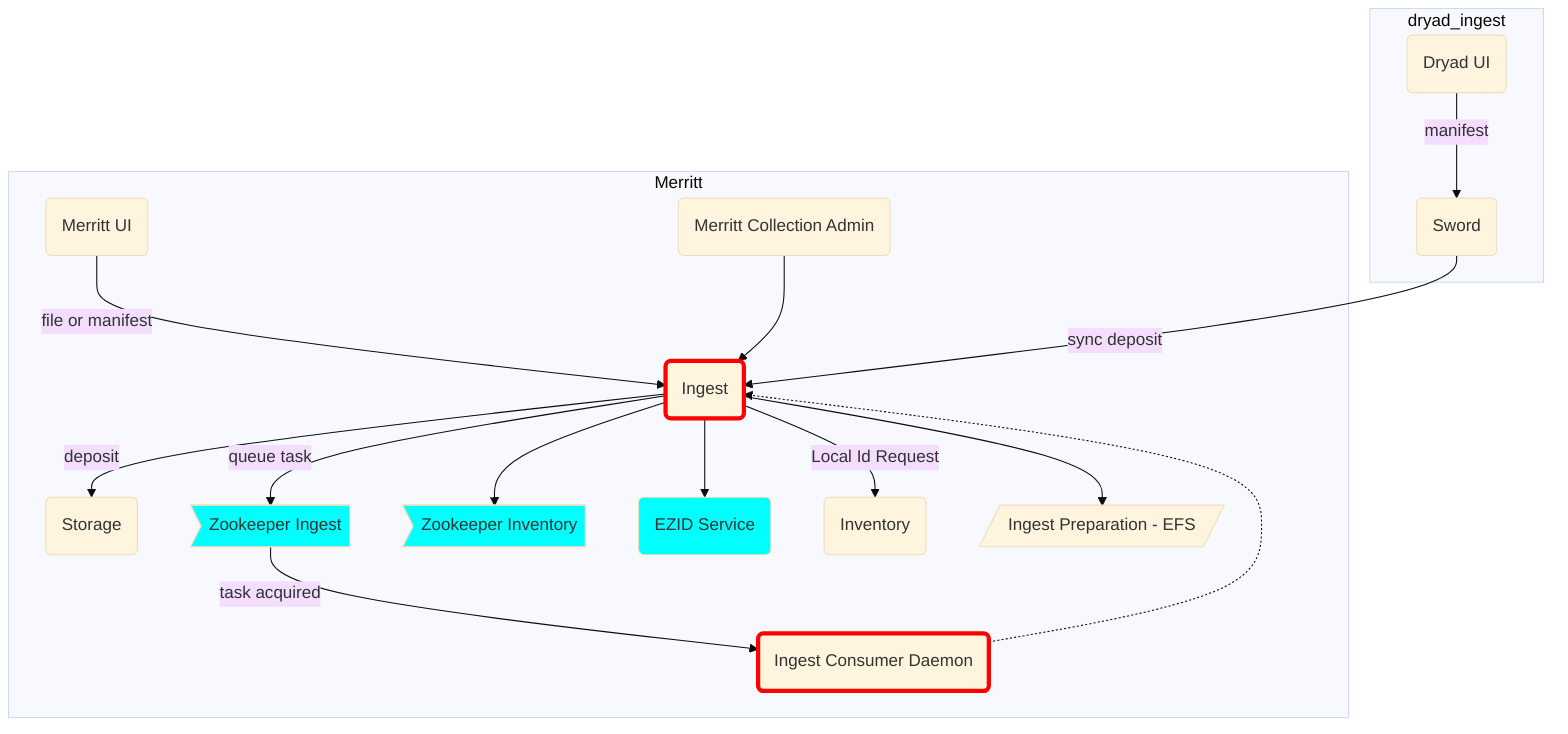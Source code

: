 %%{init: {'theme': 'base'}}%%
graph TD
  UI("Merritt UI")
  ING(Ingest)
  INGCON(Ingest Consumer Daemon)
  ST(Storage)
  ZOOING>Zookeeper Ingest]
  ZOOINV>Zookeeper Inventory]
  EZID(EZID Service)
  INV(Inventory)
  DRYAD(Dryad UI)
  SWORD(Sword)
  EFS[/Ingest Preparation - EFS/]
  COLLAD(Merritt Collection Admin)

  subgraph Merritt
    UI --> |"file or manifest"| ING
    ING --> |deposit| ST
    ING --> |queue task| ZOOING
    ING --> ZOOINV
    ING --> EFS
    ING --> |Local Id Request| INV
    ZOOING --> |task acquired| INGCON
    INGCON -.-> ING
    ING --> EZID
    COLLAD --> ING
  end
  subgraph dryad_ingest
    DRYAD --> |manifest| SWORD
    SWORD --> |sync deposit| ING
  end

  style ZOOING fill:cyan
  style ZOOINV fill:cyan
  style EZID fill:cyan
  style ING stroke:red,stroke-width:4px
  style INGCON stroke:red,stroke-width:4px
